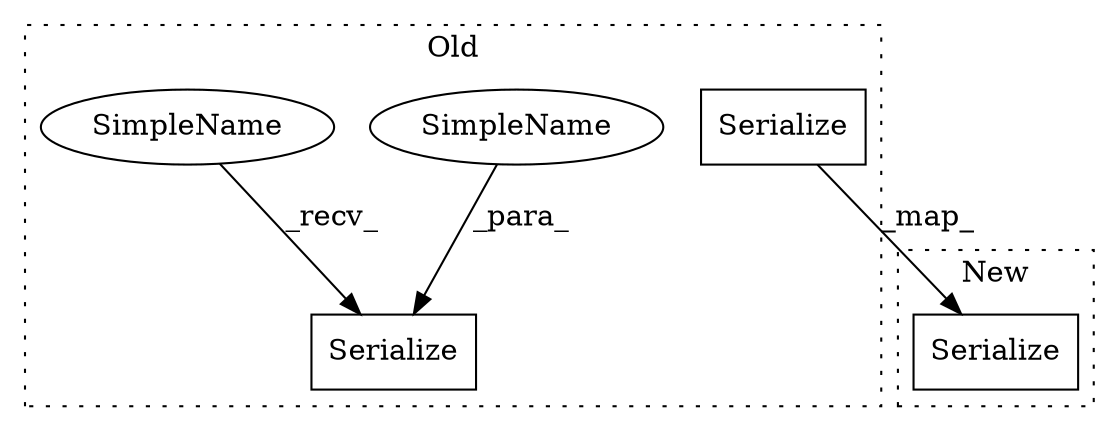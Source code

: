 digraph G {
subgraph cluster0 {
1 [label="Serialize" a="32" s="1212,1235" l="14,1" shape="box"];
3 [label="Serialize" a="32" s="1016,1040" l="14,1" shape="box"];
4 [label="SimpleName" a="42" s="1030" l="10" shape="ellipse"];
5 [label="SimpleName" a="42" s="1009" l="6" shape="ellipse"];
label = "Old";
style="dotted";
}
subgraph cluster1 {
2 [label="Serialize" a="32" s="620,643" l="14,1" shape="box"];
label = "New";
style="dotted";
}
1 -> 2 [label="_map_"];
4 -> 3 [label="_para_"];
5 -> 3 [label="_recv_"];
}